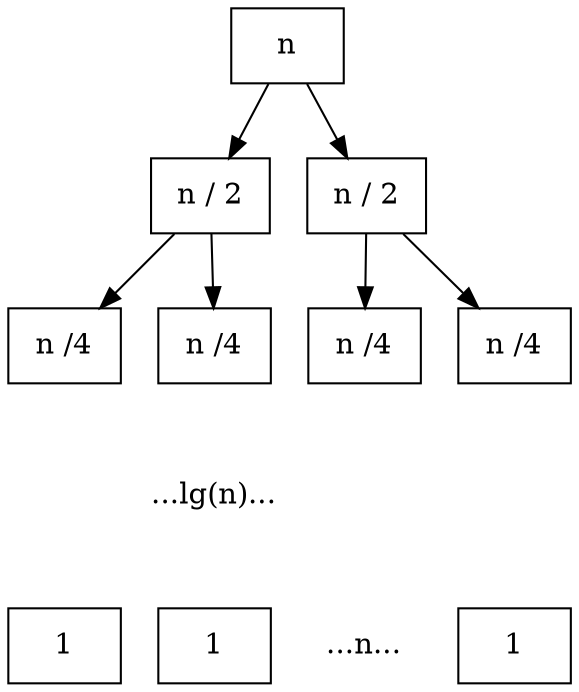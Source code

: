 digraph G{
	margin="0"
	node[shape=box]
    xs1[label=" n "];
    xs21[label=" n / 2 "];
    xs22[label=" n / 2 "];
    {rank=same xs21->xs22[style=invis]}
    xs1->xs21;
    xs1->xs22;

    xs31[label=" n /4 "];
    xs32[label=" n /4 "];
    xs33[label=" n /4 "];
    xs34[label=" n /4 "];
    {rank=same xs31->xs32->xs33->xs34[style=invis]}
    xs21->xs31;
    xs21->xs32;
    xs22->xs33;
    xs22->xs34;

    cdot[shape=plaintext, label="...lg(n)..."];
    xs32->cdot[style=invis];

    xsn1[label="1"];
    xsn2[label="1"];
    xsndot[shape=plaintext, label="...n..."];
    xsnn[label="1"];
    {rank=same xsn1->xsn2->xsndot->xsnn[style=invis]}
    cdot->xsn2[style=invis];
}
